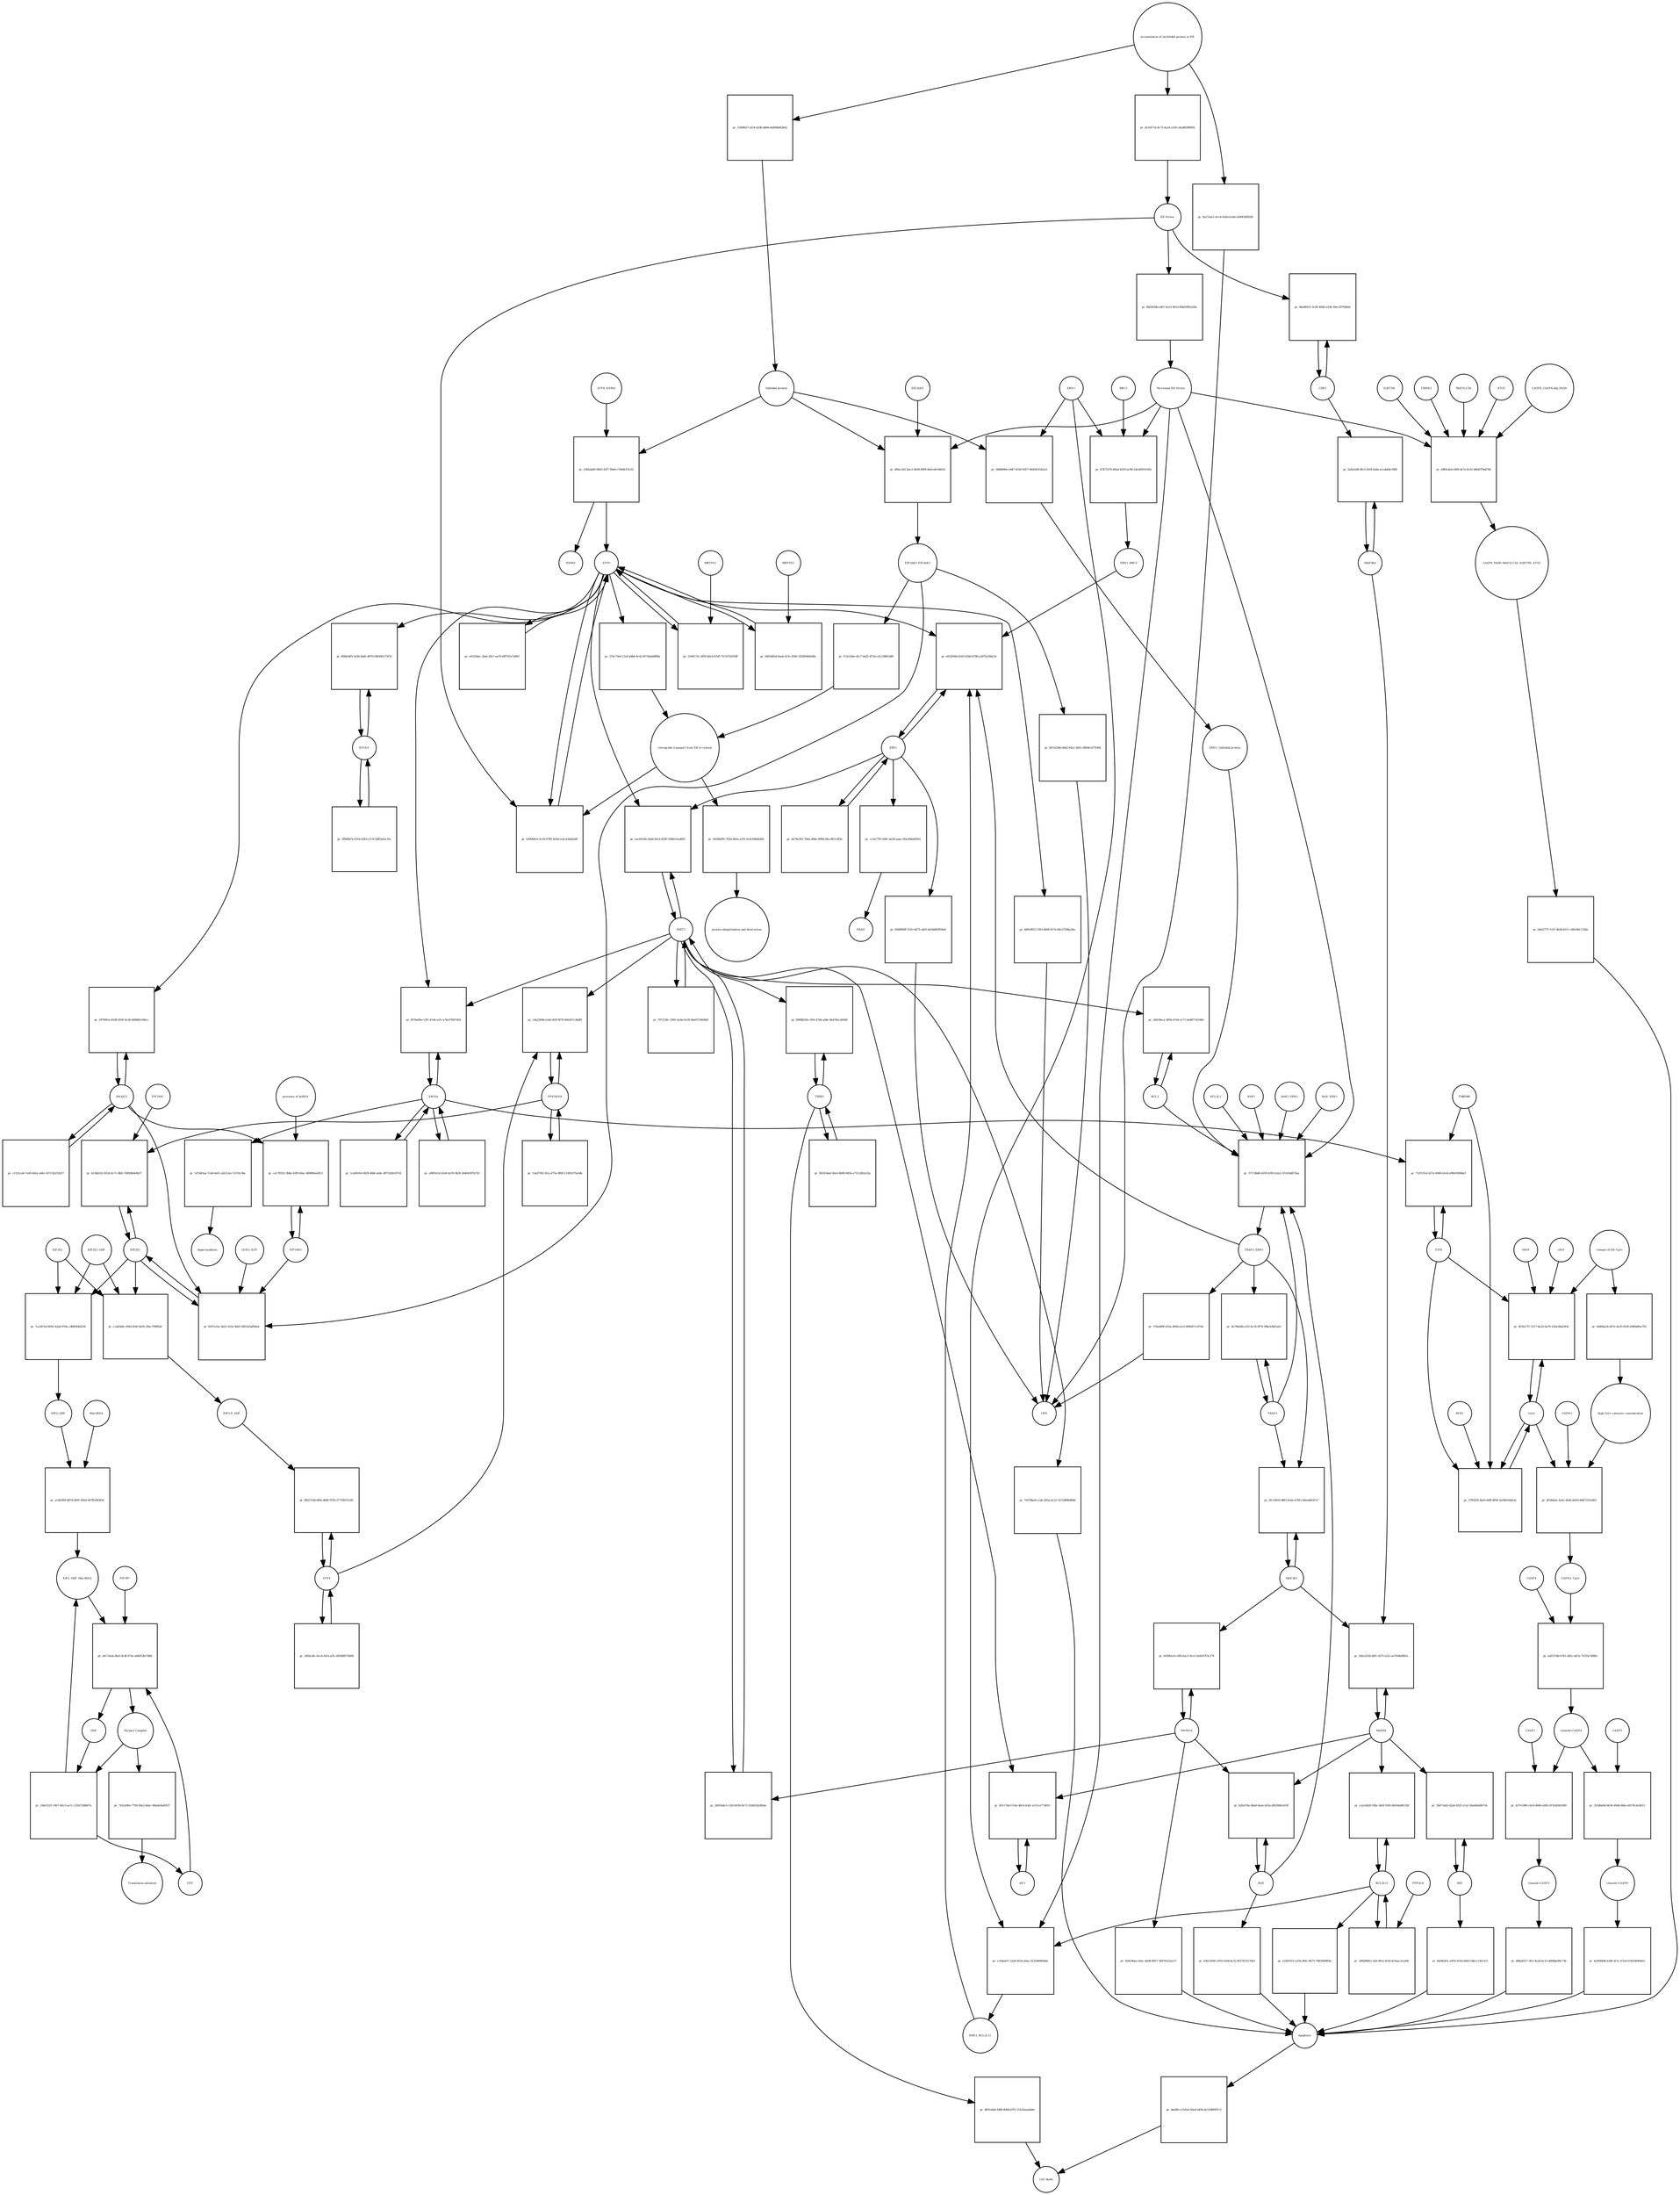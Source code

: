 strict digraph  {
ATF6_HSPA5 [annotation="", bipartite=0, cls=complex, fontsize=4, label=ATF6_HSPA5, shape=circle];
"pr_2382abd5-8402-42f7-99a8-c76b4f331cf2" [annotation="", bipartite=1, cls=process, fontsize=4, label="pr_2382abd5-8402-42f7-99a8-c76b4f331cf2", shape=square];
ATF6 [annotation="urn_miriam_hgnc.symbol_ATF6", bipartite=0, cls=macromolecule, fontsize=4, label=ATF6, shape=circle];
HSPA5 [annotation="urn_miriam_hgnc.symbol_HSPA5", bipartite=0, cls=macromolecule, fontsize=4, label=HSPA5, shape=circle];
"Unfolded protein" [annotation="", bipartite=0, cls=macromolecule, fontsize=4, label="Unfolded protein", shape=circle];
ERN1 [annotation="urn_miriam_hgnc.symbol_ERN1", bipartite=0, cls=macromolecule, fontsize=4, label=ERN1, shape=circle];
"pr_3666b96e-e847-4330-9357-96454353d1a5" [annotation="", bipartite=1, cls=process, fontsize=4, label="pr_3666b96e-e847-4330-9357-96454353d1a5", shape=square];
"ERN1_Unfolded protein" [annotation="", bipartite=0, cls=complex, fontsize=4, label="ERN1_Unfolded protein", shape=circle];
EIF2AK3_EIF2AK3 [annotation="", bipartite=0, cls=complex, fontsize=4, label=EIF2AK3_EIF2AK3, shape=circle];
"pr_f13cb3de-d1c7-4d25-872d-cf2c298fc9d6" [annotation="", bipartite=1, cls=process, fontsize=4, label="pr_f13cb3de-d1c7-4d25-872d-cf2c298fc9d6", shape=square];
"retrograde transport from ER to cytosol" [annotation="", bipartite=0, cls=phenotype, fontsize=4, label="retrograde transport from ER to cytosol", shape=circle];
"pr_374c7544-11a0-4db6-9cd2-f6750a6d898e" [annotation="", bipartite=1, cls=process, fontsize=4, label="pr_374c7544-11a0-4db6-9cd2-f6750a6d898e", shape=square];
"pr_44260d95-763d-4b5a-a191-fe2e59b4d2b0" [annotation="", bipartite=1, cls=process, fontsize=4, label="pr_44260d95-763d-4b5a-a191-fe2e59b4d2b0", shape=square];
"protein ubiquitination and destruction" [annotation="", bipartite=0, cls=phenotype, fontsize=4, label="protein ubiquitination and destruction", shape=circle];
"pr_3717dbd6-4293-4393-b2a2-1f141bd672aa" [annotation="", bipartite=1, cls=process, fontsize=4, label="pr_3717dbd6-4293-4393-b2a2-1f141bd672aa", shape=square];
TRAF2_ERN1 [annotation="", bipartite=0, cls=complex, fontsize=4, label=TRAF2_ERN1, shape=circle];
BAK1_ERN1 [annotation="", bipartite=0, cls=complex, fontsize=4, label=BAK1_ERN1, shape=circle];
BAX_ERN1 [annotation="", bipartite=0, cls=complex, fontsize=4, label=BAX_ERN1, shape=circle];
BCL2 [annotation="urn_miriam_hgnc.symbol_BCL2", bipartite=0, cls="nucleic acid feature", fontsize=4, label=BCL2, shape=circle];
BCL2L1 [annotation="urn_miriam_hgnc.symbol_BCL2L1", bipartite=0, cls=macromolecule, fontsize=4, label=BCL2L1, shape=circle];
"Persistant ER Stress" [annotation="", bipartite=0, cls=phenotype, fontsize=4, label="Persistant ER Stress", shape=circle];
BAX [annotation="urn_miriam_hgnc.symbol_BAX", bipartite=0, cls=macromolecule, fontsize=4, label=BAX, shape=circle];
BAK1 [annotation="urn_miriam_hgnc.symbol_BAK1", bipartite=0, cls=macromolecule, fontsize=4, label=BAK1, shape=circle];
TRAF2 [annotation="urn_miriam_hgnc.symbol_TRAF2", bipartite=0, cls=macromolecule, fontsize=4, label=TRAF2, shape=circle];
XBP1 [annotation="urn_miriam_hgnc.symbol_XBP1", bipartite=0, cls=macromolecule, fontsize=4, label=XBP1, shape=circle];
"pr_e652f04d-6543-434d-8786-a397fa30dc1b" [annotation="", bipartite=1, cls=process, fontsize=4, label="pr_e652f04d-6543-434d-8786-a397fa30dc1b", shape=square];
ERN1_BBC3 [annotation="", bipartite=0, cls=complex, fontsize=4, label=ERN1_BBC3, shape=circle];
ERN1_BCL2L11 [annotation="", bipartite=0, cls=complex, fontsize=4, label=ERN1_BCL2L11, shape=circle];
"pr_da79e392-7b6a-406e-9090-04cc8b7cdf3e" [annotation="", bipartite=1, cls=process, fontsize=4, label="pr_da79e392-7b6a-406e-9090-04cc8b7cdf3e", shape=square];
"pr_cc4a7765-60fc-4a2b-aaac-85a39deb93b1" [annotation="", bipartite=1, cls=process, fontsize=4, label="pr_cc4a7765-60fc-4a2b-aaac-85a39deb93b1", shape=square];
ERAD [annotation="", bipartite=0, cls=phenotype, fontsize=4, label=ERAD, shape=circle];
"pr_69d9969f-5143-4672-a401-b63dd83918e8" [annotation="", bipartite=1, cls=process, fontsize=4, label="pr_69d9969f-5143-4672-a401-b63dd83918e8", shape=square];
UPR [annotation="", bipartite=0, cls=phenotype, fontsize=4, label=UPR, shape=circle];
"pr_4e768a88-e1f2-4c18-9f79-39bcb3bf1eb1" [annotation="", bipartite=1, cls=process, fontsize=4, label="pr_4e768a88-e1f2-4c18-9f79-39bcb3bf1eb1", shape=square];
MAPK8 [annotation="urn_miriam_hgnc.symbol_MAPK8", bipartite=0, cls=macromolecule, fontsize=4, label=MAPK8, shape=circle];
"pr_042e2536-d0f1-427f-a521-ee7fe8a9fb5c" [annotation="", bipartite=1, cls=process, fontsize=4, label="pr_042e2536-d0f1-427f-a521-ee7fe8a9fb5c", shape=square];
MAP3K4 [annotation="urn_miriam_hgnc.symbol_MAP3K4", bipartite=0, cls=macromolecule, fontsize=4, label=MAP3K4, shape=circle];
MAP3K5 [annotation="urn_miriam_hgnc.symbol_MAP3K5", bipartite=0, cls=macromolecule, fontsize=4, label=MAP3K5, shape=circle];
MAPK14 [annotation="urn_miriam_hgnc.symbol_MAPK14", bipartite=0, cls=macromolecule, fontsize=4, label=MAPK14, shape=circle];
"pr_6036fe24-c009-4a13-9ce1-be8167f3c279" [annotation="", bipartite=1, cls=process, fontsize=4, label="pr_6036fe24-c009-4a13-9ce1-be8167f3c279", shape=square];
"pr_929c0bae-e0ac-4a08-8857-3097b322ac57" [annotation="", bipartite=1, cls=process, fontsize=4, label="pr_929c0bae-e0ac-4a08-8857-3097b322ac57", shape=square];
Apoptosis [annotation="", bipartite=0, cls=phenotype, fontsize=4, label=Apoptosis, shape=circle];
DDIT3 [annotation="urn_miriam_hgnc.symbol_DDIT3", bipartite=0, cls=macromolecule, fontsize=4, label=DDIT3, shape=circle];
"pr_2b916de3-c320-4038-8e72-324655b280ab" [annotation="", bipartite=1, cls=process, fontsize=4, label="pr_2b916de3-c320-4038-8e72-324655b280ab", shape=square];
"pr_7e976ba9-ccde-455a-bc22-1672d89b968d" [annotation="", bipartite=1, cls=process, fontsize=4, label="pr_7e976ba9-ccde-455a-bc22-1672d89b968d", shape=square];
"pr_26d18eca-3856-4154-a171-be4ff716106b" [annotation="", bipartite=1, cls=process, fontsize=4, label="pr_26d18eca-3856-4154-a171-be4ff716106b", shape=square];
"pr_630660cd-3c29-4785-82e8-ecbc43dab2d0" [annotation="", bipartite=1, cls=process, fontsize=4, label="pr_630660cd-3c29-4785-82e8-ecbc43dab2d0", shape=square];
"ER Stress" [annotation="", bipartite=0, cls=phenotype, fontsize=4, label="ER Stress", shape=circle];
"pr_51841741-3f09-46c9-87d5-7f11b762038f" [annotation="", bipartite=1, cls=process, fontsize=4, label="pr_51841741-3f09-46c9-87d5-7f11b762038f", shape=square];
MBTPS1 [annotation="urn_miriam_hgnc.symbol_MBTPS1", bipartite=0, cls=macromolecule, fontsize=4, label=MBTPS1, shape=circle];
"pr_0405d05d-6aab-412c-838c-052f69d0a98e" [annotation="", bipartite=1, cls=process, fontsize=4, label="pr_0405d05d-6aab-412c-838c-052f69d0a98e", shape=square];
MBTPS2 [annotation="urn_miriam_hgnc.symbol_MBTPS2", bipartite=0, cls=macromolecule, fontsize=4, label=MBTPS2, shape=circle];
"pr_e91204ac-2baf-42e7-ae35-6f0761e7e861" [annotation="", bipartite=1, cls=process, fontsize=4, label="pr_e91204ac-2baf-42e7-ae35-6f0761e7e861", shape=square];
"pr_70727dfc-2991-4cba-b139-6be97256f4b9" [annotation="", bipartite=1, cls=process, fontsize=4, label="pr_70727dfc-2991-4cba-b139-6be97256f4b9", shape=square];
"pr_eac6410b-2dab-4b14-829f-5386e1ee4f45" [annotation="", bipartite=1, cls=process, fontsize=4, label="pr_eac6410b-2dab-4b14-829f-5386e1ee4f45", shape=square];
EIF2S1 [annotation="urn_miriam_hgnc.symbol_EIF2S1", bipartite=0, cls=macromolecule, fontsize=4, label=EIF2S1, shape=circle];
"pr_8507a1bc-bb21-41fa-9dd1-0851b5a894e4" [annotation="", bipartite=1, cls=process, fontsize=4, label="pr_8507a1bc-bb21-41fa-9dd1-0851b5a894e4", shape=square];
GCN2_ATP [annotation="", bipartite=0, cls=complex, fontsize=4, label=GCN2_ATP, shape=circle];
EIF2AK2 [annotation="urn_miriam_hgnc.symbol_EIF2AK2", bipartite=0, cls=macromolecule, fontsize=4, label=EIF2AK2, shape=circle];
DNAJC3 [annotation="urn_miriam_hgnc.symbol_DNAJC3", bipartite=0, cls=macromolecule, fontsize=4, label=DNAJC3, shape=circle];
EIF2S2 [annotation="urn_miriam_hgnc.symbol_EIF2S2", bipartite=0, cls=macromolecule, fontsize=4, label=EIF2S2, shape=circle];
"pr_7ca387a9-8045-42a8-876e-c8bffd5b9226" [annotation="", bipartite=1, cls=process, fontsize=4, label="pr_7ca387a9-8045-42a8-876e-c8bffd5b9226", shape=square];
EIF2S3_GDP [annotation="", bipartite=0, cls=complex, fontsize=4, label=EIF2S3_GDP, shape=circle];
EIF2_GDP [annotation="", bipartite=0, cls=complex, fontsize=4, label=EIF2_GDP, shape=circle];
"EIF2_GDP_Met-tRNA" [annotation="", bipartite=0, cls=complex, fontsize=4, label="EIF2_GDP_Met-tRNA", shape=circle];
"pr_e9c7efab-4bcf-4cdf-874e-a84952fe7d8b" [annotation="", bipartite=1, cls=process, fontsize=4, label="pr_e9c7efab-4bcf-4cdf-874e-a84952fe7d8b", shape=square];
"Ternary Complex" [annotation="", bipartite=0, cls=complex, fontsize=4, label="Ternary Complex", shape=circle];
"EIF2B*" [annotation="", bipartite=0, cls=complex, fontsize=4, label="EIF2B*", shape=circle];
GTP [annotation="urn_miriam_obo.chebi_CHEBI%3A57600", bipartite=0, cls="simple chemical", fontsize=4, label=GTP, shape=circle];
GDP [annotation="urn_miriam_obo.chebi_CHEBI%3A65180", bipartite=0, cls="simple chemical", fontsize=4, label=GDP, shape=circle];
"pr_19dc5525-1807-40c3-ae7c-235b7208b07a" [annotation="", bipartite=1, cls=process, fontsize=4, label="pr_19dc5525-1807-40c3-ae7c-235b7208b07a", shape=square];
ATF4 [annotation="urn_miriam_hgnc.symbol_ATF4", bipartite=0, cls=macromolecule, fontsize=4, label=ATF4, shape=circle];
"pr_f8b27cb6-8f9a-4b0f-9783-2771ff0151d5" [annotation="", bipartite=1, cls=process, fontsize=4, label="pr_f8b27cb6-8f9a-4b0f-9783-2771ff0151d5", shape=square];
"EIF2-P_GDP" [annotation="", bipartite=0, cls=complex, fontsize=4, label="EIF2-P_GDP", shape=circle];
"pr_3d5bcdfc-6cc8-41fa-af5c-6f5b88574b99" [annotation="", bipartite=1, cls=process, fontsize=4, label="pr_3d5bcdfc-6cc8-41fa-af5c-6f5b88574b99", shape=square];
PPP1R15A [annotation="urn_miriam_hgnc.symbol_PPP1R15A", bipartite=0, cls=macromolecule, fontsize=4, label=PPP1R15A, shape=circle];
"pr_c8a2269b-e3a6-4f3f-8f76-06b187c2b0f0" [annotation="", bipartite=1, cls=process, fontsize=4, label="pr_c8a2269b-e3a6-4f3f-8f76-06b187c2b0f0", shape=square];
"pr_12ed705f-2fca-475e-8fb9-13381b75a3db" [annotation="", bipartite=1, cls=process, fontsize=4, label="pr_12ed705f-2fca-475e-8fb9-13381b75a3db", shape=square];
"pr_7432e90e-7709-49a3-b8ac-98ade0ad9537" [annotation="", bipartite=1, cls=process, fontsize=4, label="pr_7432e90e-7709-49a3-b8ac-98ade0ad9537", shape=square];
"Translation initiation" [annotation="", bipartite=0, cls=phenotype, fontsize=4, label="Translation initiation", shape=circle];
"pr_2fc14810-d8f2-4c6e-b70f-c3deed8547a7" [annotation="", bipartite=1, cls=process, fontsize=4, label="pr_2fc14810-d8f2-4c6e-b70f-c3deed8547a7", shape=square];
ERO1A [annotation="urn_miriam_hgnc.symbol_ERO1A", bipartite=0, cls=macromolecule, fontsize=4, label=ERO1A, shape=circle];
"pr_f67ba90e-13f1-47e8-a1f1-a76c07b97d18" [annotation="", bipartite=1, cls=process, fontsize=4, label="pr_f67ba90e-13f1-47e8-a1f1-a76c07b97d18", shape=square];
"pr_a96f161d-2b36-4c95-9b3f-26464597b750" [annotation="", bipartite=1, cls=process, fontsize=4, label="pr_a96f161d-2b36-4c95-9b3f-26464597b750", shape=square];
"pr_b13bd322-6524-4c7c-8bfc-93f64b9e8437" [annotation="", bipartite=1, cls=process, fontsize=4, label="pr_b13bd322-6524-4c7c-8bfc-93f64b9e8437", shape=square];
EIF2AK1 [annotation="urn_miriam_hgnc.symbol_EIF2AK1", bipartite=0, cls=macromolecule, fontsize=4, label=EIF2AK1, shape=circle];
"pr_b2fed74a-dba8-4eae-b25a-df429d6cd19f" [annotation="", bipartite=1, cls=process, fontsize=4, label="pr_b2fed74a-dba8-4eae-b25a-df429d6cd19f", shape=square];
"pr_63b15690-c059-41b8-bc32-8557b3317bb3" [annotation="", bipartite=1, cls=process, fontsize=4, label="pr_63b15690-c059-41b8-bc32-8557b3317bb3", shape=square];
"Ca2+" [annotation="urn_miriam_obo.chebi_CHEBI%3A29108", bipartite=0, cls="simple chemical", fontsize=4, label="Ca2+", shape=circle];
"pr_df33a737-1217-4a33-ba70-1d5a38a63f3e" [annotation="", bipartite=1, cls=process, fontsize=4, label="pr_df33a737-1217-4a33-ba70-1d5a38a63f3e", shape=square];
"release of ER Ca2+" [annotation="", bipartite=0, cls=phenotype, fontsize=4, label="release of ER Ca2+", shape=circle];
ITPR [annotation="urn_miriam_hgnc.symbol_ITPR1|urn_miriam_hgnc.symbol_ITPR2|urn_miriam_hgnc.symbol_ITPR3", bipartite=0, cls=macromolecule, fontsize=4, label=ITPR, shape=circle];
MAM [annotation="", bipartite=0, cls=phenotype, fontsize=4, label=MAM, shape=circle];
s619 [annotation="", bipartite=0, cls=complex, fontsize=4, label=s619, shape=circle];
"pr_5a0a5af6-dfc2-41f4-b2da-a1cdab6c39f8" [annotation="", bipartite=1, cls=process, fontsize=4, label="pr_5a0a5af6-dfc2-41f4-b2da-a1cdab6c39f8", shape=square];
CDK5 [annotation="urn_miriam_hgnc.symbol_CDK5", bipartite=0, cls=macromolecule, fontsize=4, label=CDK5, shape=circle];
"pr_6be88321-5c85-49d4-a33b-59ec2976d4e6" [annotation="", bipartite=1, cls="uncertain process", fontsize=4, label="pr_6be88321-5c85-49d4-a33b-59ec2976d4e6", shape=square];
"pr_dae8fcc3-b2a5-42ed-a834-dc520bf097c3" [annotation="", bipartite=1, cls=process, fontsize=4, label="pr_dae8fcc3-b2a5-42ed-a834-dc520bf097c3", shape=square];
"Cell death" [annotation="", bipartite=0, cls=phenotype, fontsize=4, label="Cell death", shape=circle];
"pr_27f02f2f-bfe0-440f-8f04-5a50b55bfa3e" [annotation="", bipartite=1, cls=process, fontsize=4, label="pr_27f02f2f-bfe0-440f-8f04-5a50b55bfa3e", shape=square];
TMBIM6 [annotation="urn_miriam_hgnc.symbol_TMBIM6", bipartite=0, cls=macromolecule, fontsize=4, label=TMBIM6, shape=circle];
RYR1 [annotation="urn_miriam_hgnc.symbol_RYR1", bipartite=0, cls=macromolecule, fontsize=4, label=RYR1, shape=circle];
EIF2AK3 [annotation="urn_miriam_hgnc.symbol_EIF2AK3", bipartite=0, cls=macromolecule, fontsize=4, label=EIF2AK3, shape=circle];
"pr_df6ec241-bac2-4b39-89f9-8e6ce8c66618" [annotation="", bipartite=1, cls=process, fontsize=4, label="pr_df6ec241-bac2-4b39-89f9-8e6ce8c66618", shape=square];
"pr_1d7d45aa-7cdd-4e61-ab23-bcc7cf10c3be" [annotation="", bipartite=1, cls=process, fontsize=4, label="pr_1d7d45aa-7cdd-4e61-ab23-bcc7cf10c3be", shape=square];
hyperoxidation [annotation="", bipartite=0, cls=phenotype, fontsize=4, label=hyperoxidation, shape=circle];
"pr_1ca06164-0829-46bf-ad4c-d973240c8754" [annotation="", bipartite=1, cls=process, fontsize=4, label="pr_1ca06164-0829-46bf-ad4c-d973240c8754", shape=square];
"pr_8bf2826b-e407-4ce5-841d-fbb63992a93e" [annotation="", bipartite=1, cls=process, fontsize=4, label="pr_8bf2826b-e407-4ce5-841d-fbb63992a93e", shape=square];
"CASP8_CASP8-ubq_FADD" [annotation="", bipartite=0, cls=complex, fontsize=4, label="CASP8_CASP8-ubq_FADD", shape=circle];
"pr_e8f0cde4-e80f-4a7a-b152-666d7f3bd76b" [annotation="", bipartite=1, cls=process, fontsize=4, label="pr_e8f0cde4-e80f-4a7a-b152-666d7f3bd76b", shape=square];
"SQSTM1 " [annotation="urn_miriam_hgnc.symbol_SQSTM1", bipartite=0, cls=macromolecule, fontsize=4, label="SQSTM1 ", shape=circle];
CASP8_FADD_MAP1LC3A_SQSTM1_ATG5 [annotation="", bipartite=0, cls=complex, fontsize=4, label=CASP8_FADD_MAP1LC3A_SQSTM1_ATG5, shape=circle];
TRIM13 [annotation="urn_miriam_hgnc.symbol_TRIM13", bipartite=0, cls=macromolecule, fontsize=4, label=TRIM13, shape=circle];
MAP1LC3A [annotation="urn_miriam_hgnc.symbol_MAP1LC3A", bipartite=0, cls=macromolecule, fontsize=4, label=MAP1LC3A, shape=circle];
ATG5 [annotation="urn_miriam_hgnc.symbol_ATG5", bipartite=0, cls=macromolecule, fontsize=4, label=ATG5, shape=circle];
"pr_0def277f-7cb7-4b38-b57c-c6b160c133da" [annotation="", bipartite=1, cls=process, fontsize=4, label="pr_0def277f-7cb7-4b38-b57c-c6b160c133da", shape=square];
"AP-1" [annotation="urn_miriam_hgnc.symbol_FOS|urn_miriam_hgnc.symbol_FOSB|urn_miriam_hgnc.symbol_FOSL1|urn_miriam_hgnc.symbol_FOSL2|urn_miriam_hgnc.symbol_JUN|urn_miriam_hgnc.symbol_JUNB|urn_miriam_hgnc.symbol_JUND", bipartite=0, cls=macromolecule, fontsize=4, label="AP-1", shape=circle];
"pr_40117de3-f16a-48cb-b3dc-a151ce774810" [annotation="", bipartite=1, cls=process, fontsize=4, label="pr_40117de3-f16a-48cb-b3dc-a151ce774810", shape=square];
"pr_ca178332-3b8e-429f-b9ac-df6866ee0fc2" [annotation="", bipartite=1, cls=process, fontsize=4, label="pr_ca178332-3b8e-429f-b9ac-df6866ee0fc2", shape=square];
"presence of dsRNA" [annotation="", bipartite=0, cls=phenotype, fontsize=4, label="presence of dsRNA", shape=circle];
"Met-tRNA" [annotation="urn_miriam_hgnc_HGNC%3A34779", bipartite=0, cls="nucleic acid feature", fontsize=4, label="Met-tRNA", shape=circle];
"pr_a1462f0f-b874-4091-992d-947ff2483f56" [annotation="", bipartite=1, cls=process, fontsize=4, label="pr_a1462f0f-b874-4091-992d-947ff2483f56", shape=square];
"pr_c1a83d0c-f04d-454f-9e05-29ac709ff6af" [annotation="", bipartite=1, cls=process, fontsize=4, label="pr_c1a83d0c-f04d-454f-9e05-29ac709ff6af", shape=square];
"accumulation of misfolded protein in ER" [annotation="", bipartite=0, cls=phenotype, fontsize=4, label="accumulation of misfolded protein in ER", shape=circle];
"pr_5390fb57-ef24-429b-b868-4af898d43b42" [annotation="", bipartite=1, cls=process, fontsize=4, label="pr_5390fb57-ef24-429b-b868-4af898d43b42", shape=square];
"pr_0e16f71d-8c75-4a24-a530-20ad82f8895f" [annotation="", bipartite=1, cls=process, fontsize=4, label="pr_0e16f71d-8c75-4a24-a530-20ad82f8895f", shape=square];
"pr_9a27aee1-6cc6-43eb-b1dd-a500f34f8290" [annotation="", bipartite=1, cls=process, fontsize=4, label="pr_9a27aee1-6cc6-43eb-b1dd-a500f34f8290", shape=square];
"pr_b07a2586-0e82-442c-b021-0849e327939d" [annotation="", bipartite=1, cls=process, fontsize=4, label="pr_b07a2586-0e82-442c-b021-0849e327939d", shape=square];
"pr_37ba089f-652a-490d-a1cf-d940d71c874e" [annotation="", bipartite=1, cls=process, fontsize=4, label="pr_37ba089f-652a-490d-a1cf-d940d71c874e", shape=square];
"pr_4d91081f-1393-4b09-817e-68c27596a34a" [annotation="", bipartite=1, cls=process, fontsize=4, label="pr_4d91081f-1393-4b09-817e-68c27596a34a", shape=square];
BCL2L11 [annotation="urn_miriam_hgnc.symbol_BCL2L11", bipartite=0, cls=macromolecule, fontsize=4, label=BCL2L11, shape=circle];
"pr_ca2cd426-59bc-4b5f-93f0-d643da8615bf" [annotation="", bipartite=1, cls=process, fontsize=4, label="pr_ca2cd426-59bc-4b5f-93f0-d643da8615bf", shape=square];
BID [annotation="urn_miriam_hgnc.symbol_BID", bipartite=0, cls=macromolecule, fontsize=4, label=BID, shape=circle];
"pr_5b973ad2-d2a6-452f-a1a2-5bad0ab4b754" [annotation="", bipartite=1, cls=process, fontsize=4, label="pr_5b973ad2-d2a6-452f-a1a2-5bad0ab4b754", shape=square];
"pr_e3265915-e25b-4fd1-9b73-7f4f3060ff0a" [annotation="", bipartite=1, cls=process, fontsize=4, label="pr_e3265915-e25b-4fd1-9b73-7f4f3060ff0a", shape=square];
"pr_bd38a95c-e950-451b-b002-f4bcc130c3c5" [annotation="", bipartite=1, cls=process, fontsize=4, label="pr_bd38a95c-e950-451b-b002-f4bcc130c3c5", shape=square];
"pr_cc6dae07-22e8-4f24-a0ae-5525468804da" [annotation="", bipartite=1, cls=process, fontsize=4, label="pr_cc6dae07-22e8-4f24-a0ae-5525468804da", shape=square];
"pr_b7475276-49a4-4529-ac08-24c44910102b" [annotation="", bipartite=1, cls=process, fontsize=4, label="pr_b7475276-49a4-4529-ac08-24c44910102b", shape=square];
BBC3 [annotation="urn_miriam_hgnc.symbol_BBC3", bipartite=0, cls=macromolecule, fontsize=4, label=BBC3, shape=circle];
"pr_26fb0868-c3a9-481e-8c6f-dc9aac3ca40c" [annotation="", bipartite=1, cls=process, fontsize=4, label="pr_26fb0868-c3a9-481e-8c6f-dc9aac3ca40c", shape=square];
PPP2CA [annotation="urn_miriam_hgnc.symbol_PPP2CA", bipartite=0, cls=macromolecule, fontsize=4, label=PPP2CA, shape=circle];
TRIB3 [annotation="urn_miriam_hgnc.symbol_TRIB3", bipartite=0, cls=macromolecule, fontsize=4, label=TRIB3, shape=circle];
"pr_9908825b-c959-47d4-a94e-4b4782cd2848" [annotation="", bipartite=1, cls=process, fontsize=4, label="pr_9908825b-c959-47d4-a94e-4b4782cd2848", shape=square];
"pr_581834ad-36e4-4b98-845b-a7512282a33a" [annotation="", bipartite=1, cls=process, fontsize=4, label="pr_581834ad-36e4-4b98-845b-a7512282a33a", shape=square];
"pr_d031afda-948f-400d-b7f2-151d3eaa4a8a" [annotation="", bipartite=1, cls=process, fontsize=4, label="pr_d031afda-948f-400d-b7f2-151d3eaa4a8a", shape=square];
"pr_6d40ba24-d47e-4e35-816f-e08fddfee762" [annotation="", bipartite=1, cls=process, fontsize=4, label="pr_6d40ba24-d47e-4e35-816f-e08fddfee762", shape=square];
"high Ca2+ cytosolic concentration" [annotation="", bipartite=0, cls=phenotype, fontsize=4, label="high Ca2+ cytosolic concentration", shape=circle];
"pr_18709fcb-81d9-450f-9c26-d49b85cf46cc" [annotation="", bipartite=1, cls=process, fontsize=4, label="pr_18709fcb-81d9-450f-9c26-d49b85cf46cc", shape=square];
"pr_c1521ca6-7a49-4d2a-a66c-837c5b252b37" [annotation="", bipartite=1, cls=process, fontsize=4, label="pr_c1521ca6-7a49-4d2a-a66c-837c5b252b37", shape=square];
"pr_71d7c91e-b27a-4980-b1e8-a9661f69bbcf" [annotation="", bipartite=1, cls=process, fontsize=4, label="pr_71d7c91e-b27a-4980-b1e8-a9661f69bbcf", shape=square];
CASP4 [annotation="urn_miriam_hgnc.symbol_CASP4", bipartite=0, cls=macromolecule, fontsize=4, label=CASP4, shape=circle];
"pr_eaf537db-b761-485c-bd7a-71f35a7d0f6c" [annotation="", bipartite=1, cls=process, fontsize=4, label="pr_eaf537db-b761-485c-bd7a-71f35a7d0f6c", shape=square];
"cleaved~CASP4" [annotation="urn_miriam_hgnc.symbol_CASP4", bipartite=0, cls=macromolecule, fontsize=4, label="cleaved~CASP4", shape=circle];
"CAPN1_Ca2+" [annotation="", bipartite=0, cls=complex, fontsize=4, label="CAPN1_Ca2+", shape=circle];
CASP3 [annotation="urn_miriam_hgnc.symbol_CASP3", bipartite=0, cls=macromolecule, fontsize=4, label=CASP3, shape=circle];
"pr_427e1986-c8cb-4606-a4f8-c8762d561099" [annotation="", bipartite=1, cls=process, fontsize=4, label="pr_427e1986-c8cb-4606-a4f8-c8762d561099", shape=square];
"cleaved~CASP3" [annotation="urn_miriam_hgnc.symbol_CASP3", bipartite=0, cls=macromolecule, fontsize=4, label="cleaved~CASP3", shape=circle];
CASP9 [annotation="urn_miriam_hgnc.symbol_CSAP9", bipartite=0, cls=macromolecule, fontsize=4, label=CASP9, shape=circle];
"pr_355dbe8d-6634-49d4-8bfa-e6570c4cd615" [annotation="", bipartite=1, cls=process, fontsize=4, label="pr_355dbe8d-6634-49d4-8bfa-e6570c4cd615", shape=square];
"cleaved~CASP9" [annotation="urn_miriam_hgnc.symbol_CASP9", bipartite=0, cls=macromolecule, fontsize=4, label="cleaved~CASP9", shape=circle];
CAPN1 [annotation="urn_miriam_hgnc.symbol_CAPN1", bipartite=0, cls=macromolecule, fontsize=4, label=CAPN1, shape=circle];
"pr_4f34de6c-bc6c-4ebf-ab59-d66f721b3463" [annotation="", bipartite=1, cls=process, fontsize=4, label="pr_4f34de6c-bc6c-4ebf-ab59-d66f721b3463", shape=square];
"pr_d9ba8527-3fcf-4e2b-bc15-dd9dbe88c73b" [annotation="", bipartite=1, cls=process, fontsize=4, label="pr_d9ba8527-3fcf-4e2b-bc15-dd9dbe88c73b", shape=square];
"pr_bc89440b-b3d0-411c-b7e4-fc66186494e5" [annotation="", bipartite=1, cls=process, fontsize=4, label="pr_bc89440b-b3d0-411c-b7e4-fc66186494e5", shape=square];
HYOU1 [annotation="urn_miriam_hgnc.symbol_HYOU1", bipartite=0, cls=macromolecule, fontsize=4, label=HYOU1, shape=circle];
"pr_80bb34f9-5e94-4dd1-8870-f4830b137d7d" [annotation="", bipartite=1, cls=process, fontsize=4, label="pr_80bb34f9-5e94-4dd1-8870-f4830b137d7d", shape=square];
"pr_2f089d7a-651b-4363-a7c8-5bff2afac1fa" [annotation="", bipartite=1, cls=process, fontsize=4, label="pr_2f089d7a-651b-4363-a7c8-5bff2afac1fa", shape=square];
ATF6_HSPA5 -> "pr_2382abd5-8402-42f7-99a8-c76b4f331cf2"  [annotation="", interaction_type=consumption];
"pr_2382abd5-8402-42f7-99a8-c76b4f331cf2" -> ATF6  [annotation="", interaction_type=production];
"pr_2382abd5-8402-42f7-99a8-c76b4f331cf2" -> HSPA5  [annotation="", interaction_type=production];
ATF6 -> "pr_374c7544-11a0-4db6-9cd2-f6750a6d898e"  [annotation="", interaction_type=consumption];
ATF6 -> "pr_e652f04d-6543-434d-8786-a397fa30dc1b"  [annotation="urn_miriam_pubmed_26587781|urn_miriam_pubmed_23430059", interaction_type=catalysis];
ATF6 -> "pr_630660cd-3c29-4785-82e8-ecbc43dab2d0"  [annotation="", interaction_type=consumption];
ATF6 -> "pr_51841741-3f09-46c9-87d5-7f11b762038f"  [annotation="", interaction_type=consumption];
ATF6 -> "pr_0405d05d-6aab-412c-838c-052f69d0a98e"  [annotation="", interaction_type=consumption];
ATF6 -> "pr_e91204ac-2baf-42e7-ae35-6f0761e7e861"  [annotation="", interaction_type=consumption];
ATF6 -> "pr_eac6410b-2dab-4b14-829f-5386e1ee4f45"  [annotation="urn_miriam_pubmed_26587781|urn_miriam_pubmed_17991856|urn_miriam_pubmed_28843399", interaction_type=catalysis];
ATF6 -> "pr_f67ba90e-13f1-47e8-a1f1-a76c07b97d18"  [annotation="urn_miriam_pubmed_23850759|urn_miriam_pubmed_25387528", interaction_type=catalysis];
ATF6 -> "pr_4d91081f-1393-4b09-817e-68c27596a34a"  [annotation="", interaction_type=consumption];
ATF6 -> "pr_18709fcb-81d9-450f-9c26-d49b85cf46cc"  [annotation="urn_miriam_pubmed_12601012|urn_miriam_pubmed_18360008", interaction_type=catalysis];
ATF6 -> "pr_80bb34f9-5e94-4dd1-8870-f4830b137d7d"  [annotation=urn_miriam_pubmed_18360008, interaction_type=catalysis];
"Unfolded protein" -> "pr_2382abd5-8402-42f7-99a8-c76b4f331cf2"  [annotation="urn_miriam_pubmed_19509052|urn_miriam_pubmed_12847084|urn_miriam_pubmed_23850759", interaction_type=catalysis];
"Unfolded protein" -> "pr_3666b96e-e847-4330-9357-96454353d1a5"  [annotation="", interaction_type=consumption];
"Unfolded protein" -> "pr_df6ec241-bac2-4b39-89f9-8e6ce8c66618"  [annotation=urn_miriam_pubmed_17991856, interaction_type=catalysis];
ERN1 -> "pr_3666b96e-e847-4330-9357-96454353d1a5"  [annotation="", interaction_type=consumption];
ERN1 -> "pr_cc6dae07-22e8-4f24-a0ae-5525468804da"  [annotation="", interaction_type=consumption];
ERN1 -> "pr_b7475276-49a4-4529-ac08-24c44910102b"  [annotation="", interaction_type=consumption];
"pr_3666b96e-e847-4330-9357-96454353d1a5" -> "ERN1_Unfolded protein"  [annotation="", interaction_type=production];
"ERN1_Unfolded protein" -> "pr_3717dbd6-4293-4393-b2a2-1f141bd672aa"  [annotation="", interaction_type=consumption];
EIF2AK3_EIF2AK3 -> "pr_f13cb3de-d1c7-4d25-872d-cf2c298fc9d6"  [annotation="", interaction_type=consumption];
EIF2AK3_EIF2AK3 -> "pr_8507a1bc-bb21-41fa-9dd1-0851b5a894e4"  [annotation="urn_miriam_pubmed_12667446|urn_miriam_pubmed_16246152|urn_miriam_pubmed_12601012|urn_miriam_pubmed_23850759|urn_miriam_pubmed_18360008|urn_miriam_pubmed_26587781", interaction_type=catalysis];
EIF2AK3_EIF2AK3 -> "pr_b07a2586-0e82-442c-b021-0849e327939d"  [annotation="", interaction_type=consumption];
"pr_f13cb3de-d1c7-4d25-872d-cf2c298fc9d6" -> "retrograde transport from ER to cytosol"  [annotation="", interaction_type=production];
"retrograde transport from ER to cytosol" -> "pr_44260d95-763d-4b5a-a191-fe2e59b4d2b0"  [annotation="", interaction_type=consumption];
"retrograde transport from ER to cytosol" -> "pr_630660cd-3c29-4785-82e8-ecbc43dab2d0"  [annotation="urn_miriam_pubmed_18360008|urn_miriam_pubmed_17991856|urn_miriam_pubmed_26587781|urn_miriam_pubmed_12847084", interaction_type=inhibition];
"pr_374c7544-11a0-4db6-9cd2-f6750a6d898e" -> "retrograde transport from ER to cytosol"  [annotation="", interaction_type=production];
"pr_44260d95-763d-4b5a-a191-fe2e59b4d2b0" -> "protein ubiquitination and destruction"  [annotation="", interaction_type=production];
"pr_3717dbd6-4293-4393-b2a2-1f141bd672aa" -> TRAF2_ERN1  [annotation="", interaction_type=production];
TRAF2_ERN1 -> "pr_e652f04d-6543-434d-8786-a397fa30dc1b"  [annotation="urn_miriam_pubmed_26587781|urn_miriam_pubmed_23430059", interaction_type=catalysis];
TRAF2_ERN1 -> "pr_4e768a88-e1f2-4c18-9f79-39bcb3bf1eb1"  [annotation=urn_miriam_pubmed_23850759, interaction_type=catalysis];
TRAF2_ERN1 -> "pr_2fc14810-d8f2-4c6e-b70f-c3deed8547a7"  [annotation=urn_miriam_pubmed_23850759, interaction_type=catalysis];
TRAF2_ERN1 -> "pr_37ba089f-652a-490d-a1cf-d940d71c874e"  [annotation="", interaction_type=consumption];
BAK1_ERN1 -> "pr_3717dbd6-4293-4393-b2a2-1f141bd672aa"  [annotation="urn_miriam_pubmed_23850759|urn_miriam_pubmed_23430059|urn_miriam_pubmed_26587781", interaction_type=catalysis];
BAX_ERN1 -> "pr_3717dbd6-4293-4393-b2a2-1f141bd672aa"  [annotation="urn_miriam_pubmed_23850759|urn_miriam_pubmed_23430059|urn_miriam_pubmed_26587781", interaction_type=catalysis];
BCL2 -> "pr_3717dbd6-4293-4393-b2a2-1f141bd672aa"  [annotation="urn_miriam_pubmed_23850759|urn_miriam_pubmed_23430059|urn_miriam_pubmed_26587781", interaction_type=inhibition];
BCL2 -> "pr_26d18eca-3856-4154-a171-be4ff716106b"  [annotation="", interaction_type=consumption];
BCL2L1 -> "pr_3717dbd6-4293-4393-b2a2-1f141bd672aa"  [annotation="urn_miriam_pubmed_23850759|urn_miriam_pubmed_23430059|urn_miriam_pubmed_26587781", interaction_type=inhibition];
"Persistant ER Stress" -> "pr_3717dbd6-4293-4393-b2a2-1f141bd672aa"  [annotation="urn_miriam_pubmed_23850759|urn_miriam_pubmed_23430059|urn_miriam_pubmed_26587781", interaction_type=inhibition];
"Persistant ER Stress" -> "pr_df6ec241-bac2-4b39-89f9-8e6ce8c66618"  [annotation=urn_miriam_pubmed_17991856, interaction_type=catalysis];
"Persistant ER Stress" -> "pr_e8f0cde4-e80f-4a7a-b152-666d7f3bd76b"  [annotation=urn_miriam_pubmed_17991856, interaction_type=catalysis];
"Persistant ER Stress" -> "pr_cc6dae07-22e8-4f24-a0ae-5525468804da"  [annotation="urn_miriam_pubmed_23850759|urn_miriam_pubmed_23430059|urn_miriam_pubmed_26587781", interaction_type=inhibition];
"Persistant ER Stress" -> "pr_b7475276-49a4-4529-ac08-24c44910102b"  [annotation="urn_miriam_pubmed_23430059|urn_miriam_pubmed_17991856", interaction_type=inhibition];
BAX -> "pr_3717dbd6-4293-4393-b2a2-1f141bd672aa"  [annotation="urn_miriam_pubmed_23850759|urn_miriam_pubmed_23430059|urn_miriam_pubmed_26587781", interaction_type=catalysis];
BAX -> "pr_b2fed74a-dba8-4eae-b25a-df429d6cd19f"  [annotation="", interaction_type=consumption];
BAX -> "pr_63b15690-c059-41b8-bc32-8557b3317bb3"  [annotation="", interaction_type=consumption];
BAK1 -> "pr_3717dbd6-4293-4393-b2a2-1f141bd672aa"  [annotation="urn_miriam_pubmed_23850759|urn_miriam_pubmed_23430059|urn_miriam_pubmed_26587781", interaction_type=catalysis];
TRAF2 -> "pr_3717dbd6-4293-4393-b2a2-1f141bd672aa"  [annotation="", interaction_type=consumption];
TRAF2 -> "pr_4e768a88-e1f2-4c18-9f79-39bcb3bf1eb1"  [annotation="", interaction_type=consumption];
TRAF2 -> "pr_2fc14810-d8f2-4c6e-b70f-c3deed8547a7"  [annotation=urn_miriam_pubmed_23850759, interaction_type=catalysis];
XBP1 -> "pr_e652f04d-6543-434d-8786-a397fa30dc1b"  [annotation="", interaction_type=consumption];
XBP1 -> "pr_da79e392-7b6a-406e-9090-04cc8b7cdf3e"  [annotation="", interaction_type=consumption];
XBP1 -> "pr_cc4a7765-60fc-4a2b-aaac-85a39deb93b1"  [annotation="", interaction_type=consumption];
XBP1 -> "pr_69d9969f-5143-4672-a401-b63dd83918e8"  [annotation="", interaction_type=consumption];
XBP1 -> "pr_eac6410b-2dab-4b14-829f-5386e1ee4f45"  [annotation="urn_miriam_pubmed_26587781|urn_miriam_pubmed_17991856|urn_miriam_pubmed_28843399", interaction_type=catalysis];
"pr_e652f04d-6543-434d-8786-a397fa30dc1b" -> XBP1  [annotation="", interaction_type=production];
ERN1_BBC3 -> "pr_e652f04d-6543-434d-8786-a397fa30dc1b"  [annotation="urn_miriam_pubmed_26587781|urn_miriam_pubmed_23430059", interaction_type=catalysis];
ERN1_BCL2L11 -> "pr_e652f04d-6543-434d-8786-a397fa30dc1b"  [annotation="urn_miriam_pubmed_26587781|urn_miriam_pubmed_23430059", interaction_type=catalysis];
"pr_da79e392-7b6a-406e-9090-04cc8b7cdf3e" -> XBP1  [annotation="", interaction_type=production];
"pr_cc4a7765-60fc-4a2b-aaac-85a39deb93b1" -> ERAD  [annotation="", interaction_type=production];
"pr_69d9969f-5143-4672-a401-b63dd83918e8" -> UPR  [annotation="", interaction_type=production];
"pr_4e768a88-e1f2-4c18-9f79-39bcb3bf1eb1" -> TRAF2  [annotation="", interaction_type=production];
MAPK8 -> "pr_042e2536-d0f1-427f-a521-ee7fe8a9fb5c"  [annotation="", interaction_type=consumption];
MAPK8 -> "pr_b2fed74a-dba8-4eae-b25a-df429d6cd19f"  [annotation="urn_miriam_pubmed_18191217|urn_miriam_pubmed_23430059", interaction_type=catalysis];
MAPK8 -> "pr_40117de3-f16a-48cb-b3dc-a151ce774810"  [annotation="urn_miriam_pubmed_26618107|urn_miriam_pubmed_26587781|urn_miriam_pubmed_23850759", interaction_type=catalysis];
MAPK8 -> "pr_ca2cd426-59bc-4b5f-93f0-d643da8615bf"  [annotation="urn_miriam_pubmed_26018731|urn_miriam_pubmed_23850759", interaction_type=catalysis];
MAPK8 -> "pr_5b973ad2-d2a6-452f-a1a2-5bad0ab4b754"  [annotation="urn_miriam_pubmed_23430059|urn_miriam_pubmed_11583631", interaction_type=catalysis];
"pr_042e2536-d0f1-427f-a521-ee7fe8a9fb5c" -> MAPK8  [annotation="", interaction_type=production];
MAP3K4 -> "pr_042e2536-d0f1-427f-a521-ee7fe8a9fb5c"  [annotation="urn_miriam_pubmed_18191217|urn_miriam_pubmed_23850759|urn_miriam_pubmed_26587781", interaction_type=catalysis];
MAP3K4 -> "pr_5a0a5af6-dfc2-41f4-b2da-a1cdab6c39f8"  [annotation="", interaction_type=consumption];
MAP3K5 -> "pr_042e2536-d0f1-427f-a521-ee7fe8a9fb5c"  [annotation="urn_miriam_pubmed_18191217|urn_miriam_pubmed_23850759|urn_miriam_pubmed_26587781", interaction_type=catalysis];
MAP3K5 -> "pr_6036fe24-c009-4a13-9ce1-be8167f3c279"  [annotation="urn_miriam_pubmed_23850759|urn_miriam_pubmed_12215209", interaction_type=catalysis];
MAP3K5 -> "pr_2fc14810-d8f2-4c6e-b70f-c3deed8547a7"  [annotation="", interaction_type=consumption];
MAPK14 -> "pr_6036fe24-c009-4a13-9ce1-be8167f3c279"  [annotation="", interaction_type=consumption];
MAPK14 -> "pr_929c0bae-e0ac-4a08-8857-3097b322ac57"  [annotation="", interaction_type=consumption];
MAPK14 -> "pr_2b916de3-c320-4038-8e72-324655b280ab"  [annotation="urn_miriam_pubmed_23850759|urn_miriam_pubmed_23430059|urn_miriam_pubmed_26137585", interaction_type=catalysis];
MAPK14 -> "pr_b2fed74a-dba8-4eae-b25a-df429d6cd19f"  [annotation="urn_miriam_pubmed_18191217|urn_miriam_pubmed_23430059", interaction_type=catalysis];
"pr_6036fe24-c009-4a13-9ce1-be8167f3c279" -> MAPK14  [annotation="", interaction_type=production];
"pr_929c0bae-e0ac-4a08-8857-3097b322ac57" -> Apoptosis  [annotation="", interaction_type=production];
Apoptosis -> "pr_dae8fcc3-b2a5-42ed-a834-dc520bf097c3"  [annotation="", interaction_type=consumption];
DDIT3 -> "pr_2b916de3-c320-4038-8e72-324655b280ab"  [annotation="", interaction_type=consumption];
DDIT3 -> "pr_7e976ba9-ccde-455a-bc22-1672d89b968d"  [annotation="", interaction_type=consumption];
DDIT3 -> "pr_26d18eca-3856-4154-a171-be4ff716106b"  [annotation="urn_miriam_pubmed_30662442|urn_miriam_pubmed_23850759", interaction_type=inhibition];
DDIT3 -> "pr_70727dfc-2991-4cba-b139-6be97256f4b9"  [annotation="", interaction_type=consumption];
DDIT3 -> "pr_eac6410b-2dab-4b14-829f-5386e1ee4f45"  [annotation="", interaction_type=consumption];
DDIT3 -> "pr_c8a2269b-e3a6-4f3f-8f76-06b187c2b0f0"  [annotation="urn_miriam_pubmed_23850759|urn_miriam_pubmed_31638256", interaction_type=catalysis];
DDIT3 -> "pr_f67ba90e-13f1-47e8-a1f1-a76c07b97d18"  [annotation="urn_miriam_pubmed_23850759|urn_miriam_pubmed_25387528", interaction_type=catalysis];
DDIT3 -> "pr_40117de3-f16a-48cb-b3dc-a151ce774810"  [annotation="urn_miriam_pubmed_26618107|urn_miriam_pubmed_26587781|urn_miriam_pubmed_23850759", interaction_type=catalysis];
DDIT3 -> "pr_9908825b-c959-47d4-a94e-4b4782cd2848"  [annotation="urn_miriam_pubmed_23430059|urn_miriam_pubmed_18940792", interaction_type=catalysis];
"pr_2b916de3-c320-4038-8e72-324655b280ab" -> DDIT3  [annotation="", interaction_type=production];
"pr_7e976ba9-ccde-455a-bc22-1672d89b968d" -> Apoptosis  [annotation="", interaction_type=production];
"pr_26d18eca-3856-4154-a171-be4ff716106b" -> BCL2  [annotation="", interaction_type=production];
"pr_630660cd-3c29-4785-82e8-ecbc43dab2d0" -> ATF6  [annotation="", interaction_type=production];
"ER Stress" -> "pr_630660cd-3c29-4785-82e8-ecbc43dab2d0"  [annotation="urn_miriam_pubmed_18360008|urn_miriam_pubmed_17991856|urn_miriam_pubmed_26587781|urn_miriam_pubmed_12847084", interaction_type=catalysis];
"ER Stress" -> "pr_6be88321-5c85-49d4-a33b-59ec2976d4e6"  [annotation=urn_miriam_pubmed_22388889, interaction_type=catalysis];
"ER Stress" -> "pr_8bf2826b-e407-4ce5-841d-fbb63992a93e"  [annotation="", interaction_type=consumption];
"pr_51841741-3f09-46c9-87d5-7f11b762038f" -> ATF6  [annotation="", interaction_type=production];
MBTPS1 -> "pr_51841741-3f09-46c9-87d5-7f11b762038f"  [annotation="urn_miriam_pubmed_18360008|urn_miriam_pubmed_17991856|urn_miriam_pubmed_26587781|urn_miriam_pubmed_23850759", interaction_type=catalysis];
"pr_0405d05d-6aab-412c-838c-052f69d0a98e" -> ATF6  [annotation="", interaction_type=production];
MBTPS2 -> "pr_0405d05d-6aab-412c-838c-052f69d0a98e"  [annotation="urn_miriam_pubmed_23850759|urn_miriam_pubmed_26587781|urn_miriam_pubmed_17991856|urn_miriam_pubmed_18360008", interaction_type=catalysis];
"pr_e91204ac-2baf-42e7-ae35-6f0761e7e861" -> ATF6  [annotation="", interaction_type=production];
"pr_70727dfc-2991-4cba-b139-6be97256f4b9" -> DDIT3  [annotation="", interaction_type=production];
"pr_eac6410b-2dab-4b14-829f-5386e1ee4f45" -> DDIT3  [annotation="", interaction_type=production];
EIF2S1 -> "pr_8507a1bc-bb21-41fa-9dd1-0851b5a894e4"  [annotation="", interaction_type=consumption];
EIF2S1 -> "pr_7ca387a9-8045-42a8-876e-c8bffd5b9226"  [annotation="", interaction_type=consumption];
EIF2S1 -> "pr_b13bd322-6524-4c7c-8bfc-93f64b9e8437"  [annotation="", interaction_type=consumption];
EIF2S1 -> "pr_c1a83d0c-f04d-454f-9e05-29ac709ff6af"  [annotation="", interaction_type=consumption];
"pr_8507a1bc-bb21-41fa-9dd1-0851b5a894e4" -> EIF2S1  [annotation="", interaction_type=production];
GCN2_ATP -> "pr_8507a1bc-bb21-41fa-9dd1-0851b5a894e4"  [annotation="urn_miriam_pubmed_12667446|urn_miriam_pubmed_16246152|urn_miriam_pubmed_12601012|urn_miriam_pubmed_23850759|urn_miriam_pubmed_18360008|urn_miriam_pubmed_26587781", interaction_type=catalysis];
EIF2AK2 -> "pr_8507a1bc-bb21-41fa-9dd1-0851b5a894e4"  [annotation="urn_miriam_pubmed_12667446|urn_miriam_pubmed_16246152|urn_miriam_pubmed_12601012|urn_miriam_pubmed_23850759|urn_miriam_pubmed_18360008|urn_miriam_pubmed_26587781", interaction_type=catalysis];
EIF2AK2 -> "pr_ca178332-3b8e-429f-b9ac-df6866ee0fc2"  [annotation="", interaction_type=consumption];
DNAJC3 -> "pr_8507a1bc-bb21-41fa-9dd1-0851b5a894e4"  [annotation="urn_miriam_pubmed_12667446|urn_miriam_pubmed_16246152|urn_miriam_pubmed_12601012|urn_miriam_pubmed_23850759|urn_miriam_pubmed_18360008|urn_miriam_pubmed_26587781", interaction_type=inhibition];
DNAJC3 -> "pr_ca178332-3b8e-429f-b9ac-df6866ee0fc2"  [annotation="urn_miriam_pubmed_12601012|urn_miriam_pubmed_26587781|urn_miriam_pubmed_23850759", interaction_type=inhibition];
DNAJC3 -> "pr_18709fcb-81d9-450f-9c26-d49b85cf46cc"  [annotation="", interaction_type=consumption];
DNAJC3 -> "pr_c1521ca6-7a49-4d2a-a66c-837c5b252b37"  [annotation="", interaction_type=consumption];
EIF2S2 -> "pr_7ca387a9-8045-42a8-876e-c8bffd5b9226"  [annotation="", interaction_type=consumption];
EIF2S2 -> "pr_c1a83d0c-f04d-454f-9e05-29ac709ff6af"  [annotation="", interaction_type=consumption];
"pr_7ca387a9-8045-42a8-876e-c8bffd5b9226" -> EIF2_GDP  [annotation="", interaction_type=production];
EIF2S3_GDP -> "pr_7ca387a9-8045-42a8-876e-c8bffd5b9226"  [annotation="", interaction_type=consumption];
EIF2S3_GDP -> "pr_c1a83d0c-f04d-454f-9e05-29ac709ff6af"  [annotation="", interaction_type=consumption];
EIF2_GDP -> "pr_a1462f0f-b874-4091-992d-947ff2483f56"  [annotation="", interaction_type=consumption];
"EIF2_GDP_Met-tRNA" -> "pr_e9c7efab-4bcf-4cdf-874e-a84952fe7d8b"  [annotation="", interaction_type=consumption];
"pr_e9c7efab-4bcf-4cdf-874e-a84952fe7d8b" -> "Ternary Complex"  [annotation="", interaction_type=production];
"pr_e9c7efab-4bcf-4cdf-874e-a84952fe7d8b" -> GDP  [annotation="", interaction_type=production];
"Ternary Complex" -> "pr_19dc5525-1807-40c3-ae7c-235b7208b07a"  [annotation="", interaction_type=consumption];
"Ternary Complex" -> "pr_7432e90e-7709-49a3-b8ac-98ade0ad9537"  [annotation="", interaction_type=consumption];
"EIF2B*" -> "pr_e9c7efab-4bcf-4cdf-874e-a84952fe7d8b"  [annotation="urn_miriam_pubmed_23850759|urn_miriam_pubmed_16246152", interaction_type=catalysis];
GTP -> "pr_e9c7efab-4bcf-4cdf-874e-a84952fe7d8b"  [annotation="", interaction_type=consumption];
GDP -> "pr_19dc5525-1807-40c3-ae7c-235b7208b07a"  [annotation="", interaction_type=consumption];
"pr_19dc5525-1807-40c3-ae7c-235b7208b07a" -> "EIF2_GDP_Met-tRNA"  [annotation="", interaction_type=production];
"pr_19dc5525-1807-40c3-ae7c-235b7208b07a" -> GTP  [annotation="", interaction_type=production];
ATF4 -> "pr_f8b27cb6-8f9a-4b0f-9783-2771ff0151d5"  [annotation="", interaction_type=consumption];
ATF4 -> "pr_3d5bcdfc-6cc8-41fa-af5c-6f5b88574b99"  [annotation="", interaction_type=consumption];
ATF4 -> "pr_c8a2269b-e3a6-4f3f-8f76-06b187c2b0f0"  [annotation="urn_miriam_pubmed_23850759|urn_miriam_pubmed_31638256", interaction_type=catalysis];
"pr_f8b27cb6-8f9a-4b0f-9783-2771ff0151d5" -> ATF4  [annotation="", interaction_type=production];
"EIF2-P_GDP" -> "pr_f8b27cb6-8f9a-4b0f-9783-2771ff0151d5"  [annotation="urn_miriam_pubmed_15277680|urn_miriam_pubmed_16246152|urn_miriam_pubmed_23850759", interaction_type=catalysis];
"pr_3d5bcdfc-6cc8-41fa-af5c-6f5b88574b99" -> ATF4  [annotation="", interaction_type=production];
PPP1R15A -> "pr_c8a2269b-e3a6-4f3f-8f76-06b187c2b0f0"  [annotation="", interaction_type=consumption];
PPP1R15A -> "pr_12ed705f-2fca-475e-8fb9-13381b75a3db"  [annotation="", interaction_type=consumption];
PPP1R15A -> "pr_b13bd322-6524-4c7c-8bfc-93f64b9e8437"  [annotation="urn_miriam_pubmed_23850759|urn_miriam_pubmed_12667446|urn_miriam_pubmed_16246152|urn_miriam_pubmed_12601012", interaction_type=catalysis];
"pr_c8a2269b-e3a6-4f3f-8f76-06b187c2b0f0" -> PPP1R15A  [annotation="", interaction_type=production];
"pr_12ed705f-2fca-475e-8fb9-13381b75a3db" -> PPP1R15A  [annotation="", interaction_type=production];
"pr_7432e90e-7709-49a3-b8ac-98ade0ad9537" -> "Translation initiation"  [annotation="", interaction_type=production];
"pr_2fc14810-d8f2-4c6e-b70f-c3deed8547a7" -> MAP3K5  [annotation="", interaction_type=production];
ERO1A -> "pr_f67ba90e-13f1-47e8-a1f1-a76c07b97d18"  [annotation="", interaction_type=consumption];
ERO1A -> "pr_a96f161d-2b36-4c95-9b3f-26464597b750"  [annotation="", interaction_type=consumption];
ERO1A -> "pr_1d7d45aa-7cdd-4e61-ab23-bcc7cf10c3be"  [annotation="", interaction_type=consumption];
ERO1A -> "pr_1ca06164-0829-46bf-ad4c-d973240c8754"  [annotation="", interaction_type=consumption];
ERO1A -> "pr_71d7c91e-b27a-4980-b1e8-a9661f69bbcf"  [annotation="urn_miriam_pubmed_23850759|urn_miriam_pubmed_23430059", interaction_type=catalysis];
"pr_f67ba90e-13f1-47e8-a1f1-a76c07b97d18" -> ERO1A  [annotation="", interaction_type=production];
"pr_a96f161d-2b36-4c95-9b3f-26464597b750" -> ERO1A  [annotation="", interaction_type=production];
"pr_b13bd322-6524-4c7c-8bfc-93f64b9e8437" -> EIF2S1  [annotation="", interaction_type=production];
EIF2AK1 -> "pr_b13bd322-6524-4c7c-8bfc-93f64b9e8437"  [annotation="urn_miriam_pubmed_23850759|urn_miriam_pubmed_12667446|urn_miriam_pubmed_16246152|urn_miriam_pubmed_12601012", interaction_type=catalysis];
"pr_b2fed74a-dba8-4eae-b25a-df429d6cd19f" -> BAX  [annotation="", interaction_type=production];
"pr_63b15690-c059-41b8-bc32-8557b3317bb3" -> Apoptosis  [annotation="", interaction_type=production];
"Ca2+" -> "pr_df33a737-1217-4a33-ba70-1d5a38a63f3e"  [annotation="", interaction_type=consumption];
"Ca2+" -> "pr_27f02f2f-bfe0-440f-8f04-5a50b55bfa3e"  [annotation="", interaction_type=consumption];
"Ca2+" -> "pr_4f34de6c-bc6c-4ebf-ab59-d66f721b3463"  [annotation="", interaction_type=consumption];
"pr_df33a737-1217-4a33-ba70-1d5a38a63f3e" -> "Ca2+"  [annotation="", interaction_type=production];
"release of ER Ca2+" -> "pr_df33a737-1217-4a33-ba70-1d5a38a63f3e"  [annotation=urn_miriam_pubmed_23850759, interaction_type=catalysis];
"release of ER Ca2+" -> "pr_6d40ba24-d47e-4e35-816f-e08fddfee762"  [annotation="", interaction_type=consumption];
ITPR -> "pr_df33a737-1217-4a33-ba70-1d5a38a63f3e"  [annotation=urn_miriam_pubmed_23850759, interaction_type=catalysis];
ITPR -> "pr_27f02f2f-bfe0-440f-8f04-5a50b55bfa3e"  [annotation=urn_miriam_pubmed_23850759, interaction_type=catalysis];
ITPR -> "pr_71d7c91e-b27a-4980-b1e8-a9661f69bbcf"  [annotation="", interaction_type=consumption];
MAM -> "pr_df33a737-1217-4a33-ba70-1d5a38a63f3e"  [annotation=urn_miriam_pubmed_23850759, interaction_type=catalysis];
s619 -> "pr_df33a737-1217-4a33-ba70-1d5a38a63f3e"  [annotation=urn_miriam_pubmed_23850759, interaction_type=catalysis];
"pr_5a0a5af6-dfc2-41f4-b2da-a1cdab6c39f8" -> MAP3K4  [annotation="", interaction_type=production];
CDK5 -> "pr_5a0a5af6-dfc2-41f4-b2da-a1cdab6c39f8"  [annotation=urn_miriam_pubmed_22388889, interaction_type=catalysis];
CDK5 -> "pr_6be88321-5c85-49d4-a33b-59ec2976d4e6"  [annotation="", interaction_type=consumption];
"pr_6be88321-5c85-49d4-a33b-59ec2976d4e6" -> CDK5  [annotation="", interaction_type=production];
"pr_dae8fcc3-b2a5-42ed-a834-dc520bf097c3" -> "Cell death"  [annotation="", interaction_type=production];
"pr_27f02f2f-bfe0-440f-8f04-5a50b55bfa3e" -> "Ca2+"  [annotation="", interaction_type=production];
TMBIM6 -> "pr_27f02f2f-bfe0-440f-8f04-5a50b55bfa3e"  [annotation=urn_miriam_pubmed_23850759, interaction_type=catalysis];
TMBIM6 -> "pr_71d7c91e-b27a-4980-b1e8-a9661f69bbcf"  [annotation="urn_miriam_pubmed_23850759|urn_miriam_pubmed_23430059", interaction_type=catalysis];
RYR1 -> "pr_27f02f2f-bfe0-440f-8f04-5a50b55bfa3e"  [annotation=urn_miriam_pubmed_23850759, interaction_type=catalysis];
EIF2AK3 -> "pr_df6ec241-bac2-4b39-89f9-8e6ce8c66618"  [annotation="", interaction_type=consumption];
"pr_df6ec241-bac2-4b39-89f9-8e6ce8c66618" -> EIF2AK3_EIF2AK3  [annotation="", interaction_type=production];
"pr_1d7d45aa-7cdd-4e61-ab23-bcc7cf10c3be" -> hyperoxidation  [annotation="", interaction_type=production];
"pr_1ca06164-0829-46bf-ad4c-d973240c8754" -> ERO1A  [annotation="", interaction_type=production];
"pr_8bf2826b-e407-4ce5-841d-fbb63992a93e" -> "Persistant ER Stress"  [annotation="", interaction_type=production];
"CASP8_CASP8-ubq_FADD" -> "pr_e8f0cde4-e80f-4a7a-b152-666d7f3bd76b"  [annotation="", interaction_type=consumption];
"pr_e8f0cde4-e80f-4a7a-b152-666d7f3bd76b" -> CASP8_FADD_MAP1LC3A_SQSTM1_ATG5  [annotation="", interaction_type=production];
"SQSTM1 " -> "pr_e8f0cde4-e80f-4a7a-b152-666d7f3bd76b"  [annotation="", interaction_type=consumption];
CASP8_FADD_MAP1LC3A_SQSTM1_ATG5 -> "pr_0def277f-7cb7-4b38-b57c-c6b160c133da"  [annotation="", interaction_type=consumption];
TRIM13 -> "pr_e8f0cde4-e80f-4a7a-b152-666d7f3bd76b"  [annotation=urn_miriam_pubmed_17991856, interaction_type=catalysis];
MAP1LC3A -> "pr_e8f0cde4-e80f-4a7a-b152-666d7f3bd76b"  [annotation="", interaction_type=consumption];
ATG5 -> "pr_e8f0cde4-e80f-4a7a-b152-666d7f3bd76b"  [annotation="", interaction_type=consumption];
"pr_0def277f-7cb7-4b38-b57c-c6b160c133da" -> Apoptosis  [annotation="", interaction_type=production];
"AP-1" -> "pr_40117de3-f16a-48cb-b3dc-a151ce774810"  [annotation="", interaction_type=consumption];
"pr_40117de3-f16a-48cb-b3dc-a151ce774810" -> "AP-1"  [annotation="", interaction_type=production];
"pr_ca178332-3b8e-429f-b9ac-df6866ee0fc2" -> EIF2AK2  [annotation="", interaction_type=production];
"presence of dsRNA" -> "pr_ca178332-3b8e-429f-b9ac-df6866ee0fc2"  [annotation="urn_miriam_pubmed_12601012|urn_miriam_pubmed_26587781|urn_miriam_pubmed_23850759", interaction_type=catalysis];
"Met-tRNA" -> "pr_a1462f0f-b874-4091-992d-947ff2483f56"  [annotation="", interaction_type=consumption];
"pr_a1462f0f-b874-4091-992d-947ff2483f56" -> "EIF2_GDP_Met-tRNA"  [annotation="", interaction_type=production];
"pr_c1a83d0c-f04d-454f-9e05-29ac709ff6af" -> "EIF2-P_GDP"  [annotation="", interaction_type=production];
"accumulation of misfolded protein in ER" -> "pr_5390fb57-ef24-429b-b868-4af898d43b42"  [annotation="", interaction_type=consumption];
"accumulation of misfolded protein in ER" -> "pr_0e16f71d-8c75-4a24-a530-20ad82f8895f"  [annotation="", interaction_type=consumption];
"accumulation of misfolded protein in ER" -> "pr_9a27aee1-6cc6-43eb-b1dd-a500f34f8290"  [annotation="", interaction_type=consumption];
"pr_5390fb57-ef24-429b-b868-4af898d43b42" -> "Unfolded protein"  [annotation="", interaction_type=production];
"pr_0e16f71d-8c75-4a24-a530-20ad82f8895f" -> "ER Stress"  [annotation="", interaction_type=production];
"pr_9a27aee1-6cc6-43eb-b1dd-a500f34f8290" -> UPR  [annotation="", interaction_type=production];
"pr_b07a2586-0e82-442c-b021-0849e327939d" -> UPR  [annotation="", interaction_type=production];
"pr_37ba089f-652a-490d-a1cf-d940d71c874e" -> UPR  [annotation="", interaction_type=production];
"pr_4d91081f-1393-4b09-817e-68c27596a34a" -> UPR  [annotation="", interaction_type=production];
BCL2L11 -> "pr_ca2cd426-59bc-4b5f-93f0-d643da8615bf"  [annotation="", interaction_type=consumption];
BCL2L11 -> "pr_e3265915-e25b-4fd1-9b73-7f4f3060ff0a"  [annotation="", interaction_type=consumption];
BCL2L11 -> "pr_cc6dae07-22e8-4f24-a0ae-5525468804da"  [annotation="", interaction_type=consumption];
BCL2L11 -> "pr_26fb0868-c3a9-481e-8c6f-dc9aac3ca40c"  [annotation="", interaction_type=consumption];
"pr_ca2cd426-59bc-4b5f-93f0-d643da8615bf" -> BCL2L11  [annotation="", interaction_type=production];
BID -> "pr_5b973ad2-d2a6-452f-a1a2-5bad0ab4b754"  [annotation="", interaction_type=consumption];
BID -> "pr_bd38a95c-e950-451b-b002-f4bcc130c3c5"  [annotation="", interaction_type=consumption];
"pr_5b973ad2-d2a6-452f-a1a2-5bad0ab4b754" -> BID  [annotation="", interaction_type=production];
"pr_e3265915-e25b-4fd1-9b73-7f4f3060ff0a" -> Apoptosis  [annotation="", interaction_type=production];
"pr_bd38a95c-e950-451b-b002-f4bcc130c3c5" -> Apoptosis  [annotation="", interaction_type=production];
"pr_cc6dae07-22e8-4f24-a0ae-5525468804da" -> ERN1_BCL2L11  [annotation="", interaction_type=production];
"pr_b7475276-49a4-4529-ac08-24c44910102b" -> ERN1_BBC3  [annotation="", interaction_type=production];
BBC3 -> "pr_b7475276-49a4-4529-ac08-24c44910102b"  [annotation="", interaction_type=consumption];
"pr_26fb0868-c3a9-481e-8c6f-dc9aac3ca40c" -> BCL2L11  [annotation="", interaction_type=production];
PPP2CA -> "pr_26fb0868-c3a9-481e-8c6f-dc9aac3ca40c"  [annotation="urn_miriam_pubmed_23850759|urn_miriam_pubmed_23430059", interaction_type=catalysis];
TRIB3 -> "pr_9908825b-c959-47d4-a94e-4b4782cd2848"  [annotation="", interaction_type=consumption];
TRIB3 -> "pr_581834ad-36e4-4b98-845b-a7512282a33a"  [annotation="", interaction_type=consumption];
TRIB3 -> "pr_d031afda-948f-400d-b7f2-151d3eaa4a8a"  [annotation="", interaction_type=consumption];
"pr_9908825b-c959-47d4-a94e-4b4782cd2848" -> TRIB3  [annotation="", interaction_type=production];
"pr_581834ad-36e4-4b98-845b-a7512282a33a" -> TRIB3  [annotation="", interaction_type=production];
"pr_d031afda-948f-400d-b7f2-151d3eaa4a8a" -> "Cell death"  [annotation="", interaction_type=production];
"pr_6d40ba24-d47e-4e35-816f-e08fddfee762" -> "high Ca2+ cytosolic concentration"  [annotation="", interaction_type=production];
"high Ca2+ cytosolic concentration" -> "pr_4f34de6c-bc6c-4ebf-ab59-d66f721b3463"  [annotation=urn_miriam_pubmed_19931333, interaction_type=catalysis];
"pr_18709fcb-81d9-450f-9c26-d49b85cf46cc" -> DNAJC3  [annotation="", interaction_type=production];
"pr_c1521ca6-7a49-4d2a-a66c-837c5b252b37" -> DNAJC3  [annotation="", interaction_type=production];
"pr_71d7c91e-b27a-4980-b1e8-a9661f69bbcf" -> ITPR  [annotation="", interaction_type=production];
CASP4 -> "pr_eaf537db-b761-485c-bd7a-71f35a7d0f6c"  [annotation="", interaction_type=consumption];
"pr_eaf537db-b761-485c-bd7a-71f35a7d0f6c" -> "cleaved~CASP4"  [annotation="", interaction_type=production];
"cleaved~CASP4" -> "pr_427e1986-c8cb-4606-a4f8-c8762d561099"  [annotation="urn_miriam_pubmed_19931333|urn_miriam_pubmed_26618107", interaction_type=catalysis];
"cleaved~CASP4" -> "pr_355dbe8d-6634-49d4-8bfa-e6570c4cd615"  [annotation="urn_miriam_pubmed_19931333|urn_miriam_pubmed_26618107", interaction_type=catalysis];
"CAPN1_Ca2+" -> "pr_eaf537db-b761-485c-bd7a-71f35a7d0f6c"  [annotation=urn_miriam_pubmed_19931333, interaction_type=catalysis];
CASP3 -> "pr_427e1986-c8cb-4606-a4f8-c8762d561099"  [annotation="", interaction_type=consumption];
"pr_427e1986-c8cb-4606-a4f8-c8762d561099" -> "cleaved~CASP3"  [annotation="", interaction_type=production];
"cleaved~CASP3" -> "pr_d9ba8527-3fcf-4e2b-bc15-dd9dbe88c73b"  [annotation="", interaction_type=consumption];
CASP9 -> "pr_355dbe8d-6634-49d4-8bfa-e6570c4cd615"  [annotation="", interaction_type=consumption];
"pr_355dbe8d-6634-49d4-8bfa-e6570c4cd615" -> "cleaved~CASP9"  [annotation="", interaction_type=production];
"cleaved~CASP9" -> "pr_bc89440b-b3d0-411c-b7e4-fc66186494e5"  [annotation="", interaction_type=consumption];
CAPN1 -> "pr_4f34de6c-bc6c-4ebf-ab59-d66f721b3463"  [annotation="", interaction_type=consumption];
"pr_4f34de6c-bc6c-4ebf-ab59-d66f721b3463" -> "CAPN1_Ca2+"  [annotation="", interaction_type=production];
"pr_d9ba8527-3fcf-4e2b-bc15-dd9dbe88c73b" -> Apoptosis  [annotation="", interaction_type=production];
"pr_bc89440b-b3d0-411c-b7e4-fc66186494e5" -> Apoptosis  [annotation="", interaction_type=production];
HYOU1 -> "pr_80bb34f9-5e94-4dd1-8870-f4830b137d7d"  [annotation="", interaction_type=consumption];
HYOU1 -> "pr_2f089d7a-651b-4363-a7c8-5bff2afac1fa"  [annotation="", interaction_type=consumption];
"pr_80bb34f9-5e94-4dd1-8870-f4830b137d7d" -> HYOU1  [annotation="", interaction_type=production];
"pr_2f089d7a-651b-4363-a7c8-5bff2afac1fa" -> HYOU1  [annotation="", interaction_type=production];
}
